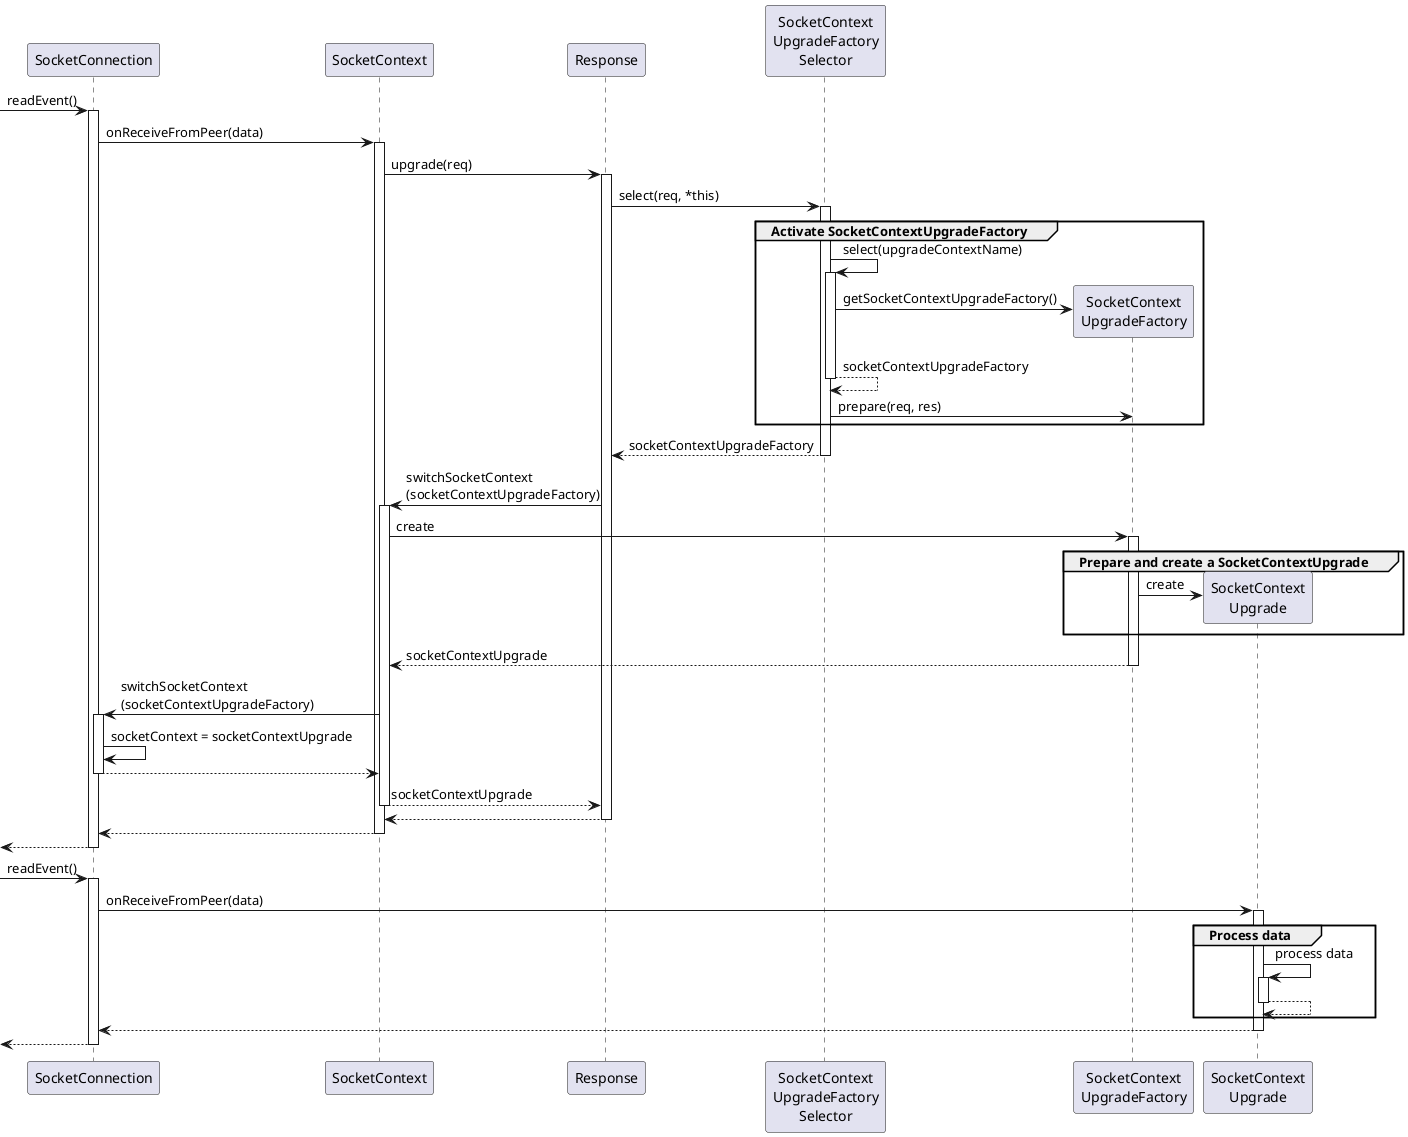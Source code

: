 @startuml inline_umlgraph_1.svg
skinparam handwritten false
participant "SocketConnection" as scn
participant "SocketContext" as sc
participant "Response" as res
participant "SocketContext\nUpgradeFactory\nSelector" as scufs

-> scn ++ : readEvent()
  scn -> sc ++ : onReceiveFromPeer(data)
    sc -> res ++ : upgrade(req)

      res -> scufs ++ : select(req, *this)
        group Activate SocketContextUpgradeFactory
          scufs -> scufs ++ : select(upgradeContextName)
            scufs -> "SocketContext\nUpgradeFactory" as scuf ** : getSocketContextUpgradeFactory()
          return socketContextUpgradeFactory
          scufs -> scuf : prepare(req, res)
        end
      return socketContextUpgradeFactory
      res -> sc ++ : switchSocketContext\n(socketContextUpgradeFactory)
        sc -> scuf ++ : create
          group Prepare and create a SocketContextUpgrade
            scuf -> "SocketContext\nUpgrade" as scu ** : create
          end
        return socketContextUpgrade
        sc -> scn ++ : switchSocketContext\n(socketContextUpgradeFactory)
          scn -> scn : socketContext = socketContextUpgrade
        return
      return socketContextUpgrade
    return
  return
return
-> scn ++ : readEvent()
  scn -> scu ++ : onReceiveFromPeer(data)
    group Process data
      scu -> scu ++ : process data
      return
    end
  return
return
@enduml
